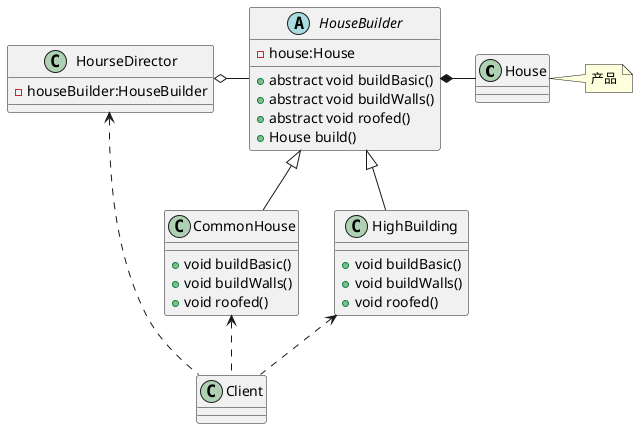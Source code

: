 @startuml

class House{

}

note right of House
产品
end note

abstract class HouseBuilder{
    - house:House
    + abstract void buildBasic()
    + abstract void buildWalls()
    + abstract void roofed()
    + House build()
}

class CommonHouse{
    + void buildBasic()
    + void buildWalls()
    + void roofed()
}

class HighBuilding{
    + void buildBasic()
    + void buildWalls()
    + void roofed()
}

class HourseDirector{
    - houseBuilder:HouseBuilder
}


HouseBuilder *-right- House
HouseBuilder <|-- CommonHouse
HouseBuilder <|-- HighBuilding
HourseDirector o-right- HouseBuilder

Client .up.> HourseDirector
Client .up.> CommonHouse
Client .up.> HighBuilding
@enduml